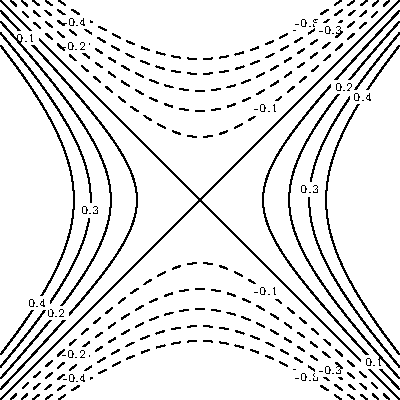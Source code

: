 import contour;
import stats;
size(200);

real f(real x, real y) {return x^2-y^2;}
int n=10;
real[] c = new real[n];
for(int i=0; i < n; ++i) c[i]=(i-n/2)/n;

pen[] p=sequence(new pen(int i) {
    return (c[i] >= 0 ? solid : dashed)+fontsize(6);
  },n);

Label[] Labels=sequence(new Label(int i) {
    return Label(c[i] != 0 ? (string) c[i] : "",Relative(unitrand()),(0,0),
                 UnFill(1bp));
  },n);

draw(Labels,contour(f,(-1,-1),(1,1),c),p);

